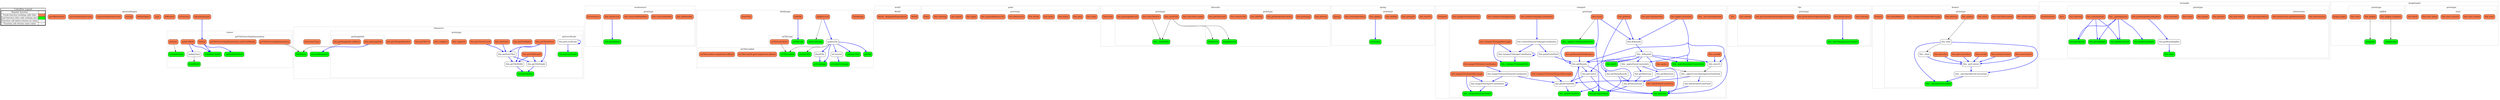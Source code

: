 digraph G {
concentrate = true;
			subgraph legend{
			rank = min;
			label = "legend";
			Legend [shape=none, margin=0, label = <
				<table cellspacing="0" cellpadding="0" border="1"><tr><td>Code2flow Legend</td></tr><tr><td>
				<table cellspacing="0">
				<tr><td>Regular function</td><td width="50px"></td></tr>
				<tr><td>Trunk function (nothing calls this)</td><td bgcolor='coral'></td></tr>
				<tr><td>Leaf function (this calls nothing else)</td><td bgcolor='green'></td></tr>
				<tr><td>Function call which returns no value</td><td>&#8594;</td></tr>
				<tr><td>Function call returns some value</td><td><font color='blue'>&#8594;</font></td></tr>
				</table></td></tr></table>
				>];}
node2 [splines=ortho shape = "rect" style = "rounded,filled" fillcolor = "coral" label = "OpenSeadragon" ];
node6 [splines=ortho shape = "rect" style = "rounded,filled" fillcolor = "coral" label = "isFunction" ];
node8 [splines=ortho shape = "rect" style = "rounded,filled" fillcolor = "coral" label = "isWindow" ];
node10 [splines=ortho shape = "rect" style = "rounded,filled" fillcolor = "coral" label = "type" ];
node12 [splines=ortho shape = "rect" style = "rounded,filled" fillcolor = "coral" label = "isPlainObject" ];
node18 [splines=ortho shape = "rect" style = "rounded,filled" fillcolor = "coral" label = "extend" ];
node21 [splines=ortho shape = "rect" style = "rounded,filled" fillcolor = "coral" label = "requestAnimationFrame" ];
node23 [splines=ortho shape = "rect" style = "rounded,filled" fillcolor = "coral" label = "cancelAnimationFrame" ];
node26 [splines=ortho shape = "rect" style = "rounded,filled" fillcolor = "coral" label = "getOffsetParent" ];
node35 [splines=ortho shape = "rect" style = "rounded,filled" fillcolor = "coral" label = "EventSource" ];
node38 [splines=ortho shape = "rect" style = "rounded,filled" fillcolor = "coral" label = "this.addHandler" ];
node40 [splines=ortho shape = "rect" style = "rounded,filled" fillcolor = "coral" label = "this.removeHandler" ];
node42 [splines=ortho shape = "rect" style = "rounded,filled" fillcolor = "coral" label = "this.removeAllHandlers" ];
node44 [splines=ortho shape = "rect" style = "rounded,filled" fillcolor = "green" label = "this.getHandler" ];
node46 [splines=ortho shape = "rect" style = "rounded,filled" fillcolor = "coral" label = "this.raiseEvent" ];
node52 [splines=ortho shape = "rect" style = "rounded,filled" fillcolor = "coral" label = "TiledImage" ];
node54 [splines=ortho shape = "rect" style = "rounded,filled" fillcolor = "coral" label = "updateLevel" ];
node56 [splines=ortho shape = "rect" style = "rounded" label = "updateTile" ];
node58 [splines=ortho shape = "rect" style = "rounded,filled" fillcolor = "green" label = "getTile" ];
node60 [splines=ortho shape = "rect" style = "rounded,filled" fillcolor = "coral" label = "loadTile" ];
node64 [splines=ortho shape = "rect" style = "rounded,filled" fillcolor = "green" label = "onTileLoad" ];
node63 [splines=ortho shape = "rect" style = "rounded,filled" fillcolor = "coral" label = "onTileLoad.finish" ];
node70 [splines=ortho shape = "rect" style = "rounded,filled" fillcolor = "green" label = "setTileLoaded" ];
node67 [splines=ortho shape = "rect" style = "rounded,filled" fillcolor = "coral" label = "setTileLoaded.getCompletionCallback" ];
node69 [splines=ortho shape = "rect" style = "rounded,filled" fillcolor = "coral" label = "setTileLoaded.completionCallback" ];
node72 [splines=ortho shape = "rect" style = "rounded,filled" fillcolor = "green" label = "positionTile" ];
node74 [splines=ortho shape = "rect" style = "rounded" label = "blendTile" ];
node76 [splines=ortho shape = "rect" style = "rounded,filled" fillcolor = "green" label = "providesCoverage" ];
node78 [splines=ortho shape = "rect" style = "rounded" label = "isCovered" ];
node80 [splines=ortho shape = "rect" style = "rounded,filled" fillcolor = "green" label = "setCoverage" ];
node82 [splines=ortho shape = "rect" style = "rounded,filled" fillcolor = "green" label = "resetCoverage" ];
node84 [splines=ortho shape = "rect" style = "rounded,filled" fillcolor = "green" label = "compareTiles" ];
node86 [splines=ortho shape = "rect" style = "rounded,filled" fillcolor = "coral" label = "drawTiles" ];
node97 [splines=ortho shape = "rect" style = "rounded,filled" fillcolor = "coral" label = "Viewer" ];
node99 [splines=ortho shape = "rect" style = "rounded,filled" fillcolor = "green" label = "_getSafeElemSize" ];
node105 [splines=ortho shape = "rect" style = "rounded,filled" fillcolor = "coral" label = "getTileSourceImplementation" ];
node102 [splines=ortho shape = "rect" style = "rounded,filled" fillcolor = "coral" label = "getTileSourceImplementation.waitUntilReady" ];
node109 [splines=ortho shape = "rect" style = "rounded,filled" fillcolor = "green" label = "scheduleUpdate" ];
node111 [splines=ortho shape = "rect" style = "rounded,filled" fillcolor = "coral" label = "updateMulti" ];
node113 [splines=ortho shape = "rect" style = "rounded" label = "updateOnce" ];
node115 [splines=ortho shape = "rect" style = "rounded,filled" fillcolor = "green" label = "drawWorld" ];
node117 [splines=ortho shape = "rect" style = "rounded,filled" fillcolor = "green" label = "scheduleZoom" ];
node119 [splines=ortho shape = "rect" style = "rounded,filled" fillcolor = "coral" label = "doZoom" ];
node127 [splines=ortho shape = "rect" style = "rounded,filled" fillcolor = "coral" label = "World" ];
node126 [splines=ortho shape = "rect" style = "rounded,filled" fillcolor = "coral" label = "World._delegatedFigureSizes" ];
node133 [splines=ortho shape = "rect" style = "rounded,filled" fillcolor = "coral" label = "Point" ];
node136 [splines=ortho shape = "rect" style = "rounded,filled" fillcolor = "coral" label = "this.clone" ];
node138 [splines=ortho shape = "rect" style = "rounded,filled" fillcolor = "coral" label = "this.plus" ];
node140 [splines=ortho shape = "rect" style = "rounded,filled" fillcolor = "coral" label = "this.minus" ];
node142 [splines=ortho shape = "rect" style = "rounded,filled" fillcolor = "coral" label = "this.times" ];
node144 [splines=ortho shape = "rect" style = "rounded,filled" fillcolor = "coral" label = "this.divide" ];
node146 [splines=ortho shape = "rect" style = "rounded,filled" fillcolor = "coral" label = "this.distanceTo" ];
node148 [splines=ortho shape = "rect" style = "rounded,filled" fillcolor = "coral" label = "this.squaredDistanceTo" ];
node150 [splines=ortho shape = "rect" style = "rounded,filled" fillcolor = "coral" label = "this.apply" ];
node152 [splines=ortho shape = "rect" style = "rounded,filled" fillcolor = "coral" label = "this.equals" ];
node154 [splines=ortho shape = "rect" style = "rounded,filled" fillcolor = "coral" label = "this.toString" ];
node177 [splines=ortho shape = "rect" style = "rounded,filled" fillcolor = "coral" label = "TileCache" ];
node160 [splines=ortho shape = "rect" style = "rounded,filled" fillcolor = "green" label = "TileRecord" ];
node162 [splines=ortho shape = "rect" style = "rounded,filled" fillcolor = "green" label = "ImageRecord" ];
node165 [splines=ortho shape = "rect" style = "rounded,filled" fillcolor = "coral" label = "this.destroy" ];
node167 [splines=ortho shape = "rect" style = "rounded,filled" fillcolor = "coral" label = "this.getImage" ];
node169 [splines=ortho shape = "rect" style = "rounded,filled" fillcolor = "coral" label = "this.getRenderedContext" ];
node171 [splines=ortho shape = "rect" style = "rounded,filled" fillcolor = "coral" label = "this.addTile" ];
node173 [splines=ortho shape = "rect" style = "rounded,filled" fillcolor = "coral" label = "this.removeTile" ];
node175 [splines=ortho shape = "rect" style = "rounded,filled" fillcolor = "coral" label = "this.getTileCount" ];
node180 [splines=ortho shape = "rect" style = "rounded,filled" fillcolor = "coral" label = "this.numTilesLoaded" ];
node182 [splines=ortho shape = "rect" style = "rounded,filled" fillcolor = "coral" label = "this.cacheTile" ];
node184 [splines=ortho shape = "rect" style = "rounded,filled" fillcolor = "coral" label = "this.clearTilesFor" ];
node186 [splines=ortho shape = "rect" style = "rounded,filled" fillcolor = "coral" label = "this.getImageRecord" ];
node188 [splines=ortho shape = "rect" style = "rounded,filled" fillcolor = "green" label = "this._unloadTile" ];
node194 [splines=ortho shape = "rect" style = "rounded,filled" fillcolor = "green" label = "TileSource" ];
node197 [splines=ortho shape = "rect" style = "rounded,filled" fillcolor = "green" label = "this.getTileSize" ];
node199 [splines=ortho shape = "rect" style = "rounded" label = "this.getTileWidth" ];
node201 [splines=ortho shape = "rect" style = "rounded" label = "this.getTileHeight" ];
node206 [splines=ortho shape = "rect" style = "rounded" label = "this.getLevelScale" ];
node205 [splines=ortho shape = "rect" style = "rounded,filled" fillcolor = "green" label = "this.getLevelScale" ];
node208 [splines=ortho shape = "rect" style = "rounded" label = "this.getNumTiles" ];
node210 [splines=ortho shape = "rect" style = "rounded,filled" fillcolor = "coral" label = "this.getPixelRatio" ];
node212 [splines=ortho shape = "rect" style = "rounded,filled" fillcolor = "coral" label = "this.getClosestLevel" ];
node214 [splines=ortho shape = "rect" style = "rounded,filled" fillcolor = "coral" label = "this.getTileAtPoint" ];
node216 [splines=ortho shape = "rect" style = "rounded,filled" fillcolor = "coral" label = "this.getTileBounds" ];
node220 [splines=ortho shape = "rect" style = "rounded,filled" fillcolor = "coral" label = "this.getImageInfo" ];
node219 [splines=ortho shape = "rect" style = "rounded,filled" fillcolor = "coral" label = "this.getImageInfo.callback" ];
node222 [splines=ortho shape = "rect" style = "rounded,filled" fillcolor = "coral" label = "this.supports" ];
node224 [splines=ortho shape = "rect" style = "rounded,filled" fillcolor = "coral" label = "this.configure" ];
node226 [splines=ortho shape = "rect" style = "rounded,filled" fillcolor = "coral" label = "this.getTileUrl" ];
node228 [splines=ortho shape = "rect" style = "rounded,filled" fillcolor = "coral" label = "this.getTileAjaxHeaders" ];
node230 [splines=ortho shape = "rect" style = "rounded,filled" fillcolor = "coral" label = "this.tileExists" ];
node232 [splines=ortho shape = "rect" style = "rounded,filled" fillcolor = "green" label = "processResponse" ];
node234 [splines=ortho shape = "rect" style = "rounded,filled" fillcolor = "coral" label = "determineType" ];
node243 [splines=ortho shape = "rect" style = "rounded,filled" fillcolor = "coral" label = "Spring" ];
node246 [splines=ortho shape = "rect" style = "rounded,filled" fillcolor = "coral" label = "this.resetTo" ];
node248 [splines=ortho shape = "rect" style = "rounded,filled" fillcolor = "coral" label = "this.springTo" ];
node250 [splines=ortho shape = "rect" style = "rounded,filled" fillcolor = "coral" label = "this.shiftBy" ];
node252 [splines=ortho shape = "rect" style = "rounded,filled" fillcolor = "coral" label = "this.update" ];
node254 [splines=ortho shape = "rect" style = "rounded,filled" fillcolor = "coral" label = "this.isAtTargetValue" ];
node256 [splines=ortho shape = "rect" style = "rounded,filled" fillcolor = "green" label = "transform" ];
node262 [splines=ortho shape = "rect" style = "rounded,filled" fillcolor = "coral" label = "Viewport" ];
node265 [splines=ortho shape = "rect" style = "rounded,filled" fillcolor = "coral" label = "this._setContentBounds" ];
node267 [splines=ortho shape = "rect" style = "rounded" label = "this.getHomeZoom" ];
node269 [splines=ortho shape = "rect" style = "rounded" label = "this.getHomeBounds" ];
node271 [splines=ortho shape = "rect" style = "rounded,filled" fillcolor = "coral" label = "this.goHome" ];
node273 [splines=ortho shape = "rect" style = "rounded" label = "this.getMinZoom" ];
node275 [splines=ortho shape = "rect" style = "rounded" label = "this.getMaxZoom" ];
node277 [splines=ortho shape = "rect" style = "rounded,filled" fillcolor = "green" label = "this.getAspectRatio" ];
node279 [splines=ortho shape = "rect" style = "rounded,filled" fillcolor = "coral" label = "this.getContainerSize" ];
node281 [splines=ortho shape = "rect" style = "rounded" label = "this.getBounds" ];
node283 [splines=ortho shape = "rect" style = "rounded,filled" fillcolor = "coral" label = "this.getBoundsWithMargins" ];
node285 [splines=ortho shape = "rect" style = "rounded" label = "this.getCenter" ];
node287 [splines=ortho shape = "rect" style = "rounded,filled" fillcolor = "green" label = "this.getZoom" ];
node289 [splines=ortho shape = "rect" style = "rounded" label = "this._applyZoomConstraints" ];
node291 [splines=ortho shape = "rect" style = "rounded,filled" fillcolor = "green" label = "this._applyBoundaryConstraints" ];
node293 [splines=ortho shape = "rect" style = "rounded,filled" fillcolor = "coral" label = "this.applyConstraints" ];
node295 [splines=ortho shape = "rect" style = "rounded" label = "this._fitBounds" ];
node297 [splines=ortho shape = "rect" style = "rounded" label = "this.fitBounds" ];
node299 [splines=ortho shape = "rect" style = "rounded,filled" fillcolor = "green" label = "this.panTo" ];
node301 [splines=ortho shape = "rect" style = "rounded,filled" fillcolor = "coral" label = "this.zoomBy" ];
node303 [splines=ortho shape = "rect" style = "rounded" label = "this.zoomTo" ];
node305 [splines=ortho shape = "rect" style = "rounded,filled" fillcolor = "coral" label = "this.resize" ];
node307 [splines=ortho shape = "rect" style = "rounded,filled" fillcolor = "green" label = "this._updateContainerInnerSize" ];
node311 [splines=ortho shape = "rect" style = "rounded,filled" fillcolor = "coral" label = "this.update" ];
node313 [splines=ortho shape = "rect" style = "rounded" label = "this._adjustCenterSpringsForZoomPoint" ];
node315 [splines=ortho shape = "rect" style = "rounded,filled" fillcolor = "coral" label = "this.deltaPixelsFromPoints" ];
node317 [splines=ortho shape = "rect" style = "rounded" label = "this.deltaPointsFromPixels" ];
node319 [splines=ortho shape = "rect" style = "rounded" label = "this.pixelFromPoint" ];
node321 [splines=ortho shape = "rect" style = "rounded,filled" fillcolor = "green" label = "this._pixelFromPoint" ];
node323 [splines=ortho shape = "rect" style = "rounded" label = "this.pointFromPixel" ];
node325 [splines=ortho shape = "rect" style = "rounded,filled" fillcolor = "green" label = "this._viewportToImageDelta" ];
node327 [splines=ortho shape = "rect" style = "rounded" label = "this.viewportToImageCoordinates" ];
node329 [splines=ortho shape = "rect" style = "rounded,filled" fillcolor = "green" label = "this._imageToViewportDelta" ];
node331 [splines=ortho shape = "rect" style = "rounded" label = "this.imageToViewportCoordinates" ];
node333 [splines=ortho shape = "rect" style = "rounded,filled" fillcolor = "coral" label = "this.imageToViewportRectangle" ];
node335 [splines=ortho shape = "rect" style = "rounded,filled" fillcolor = "coral" label = "this.viewportToImageRectangle" ];
node337 [splines=ortho shape = "rect" style = "rounded" label = "this.viewerElementToImageCoordinates" ];
node339 [splines=ortho shape = "rect" style = "rounded" label = "this.imageToViewerElementCoordinates" ];
node341 [splines=ortho shape = "rect" style = "rounded,filled" fillcolor = "coral" label = "this.windowToImageCoordinates" ];
node343 [splines=ortho shape = "rect" style = "rounded,filled" fillcolor = "coral" label = "this.imageToWindowCoordinates" ];
node345 [splines=ortho shape = "rect" style = "rounded,filled" fillcolor = "coral" label = "this.viewportToViewerElementRectangle" ];
node347 [splines=ortho shape = "rect" style = "rounded,filled" fillcolor = "coral" label = "this.viewportToImageZoom" ];
node349 [splines=ortho shape = "rect" style = "rounded,filled" fillcolor = "coral" label = "this.imageToViewportZoom" ];
node355 [splines=ortho shape = "rect" style = "rounded,filled" fillcolor = "coral" label = "Tile" ];
node358 [splines=ortho shape = "rect" style = "rounded,filled" fillcolor = "coral" label = "this.toString" ];
node360 [splines=ortho shape = "rect" style = "rounded,filled" fillcolor = "green" label = "this._hasTransparencyChannel" ];
node362 [splines=ortho shape = "rect" style = "rounded,filled" fillcolor = "coral" label = "this.drawCanvas" ];
node364 [splines=ortho shape = "rect" style = "rounded,filled" fillcolor = "coral" label = "this.getScaleForEdgeSmoothing" ];
node368 [splines=ortho shape = "rect" style = "rounded,filled" fillcolor = "coral" label = "this.getTranslationForEdgeSmoothing" ];
node370 [splines=ortho shape = "rect" style = "rounded,filled" fillcolor = "coral" label = "this.unload" ];
node376 [splines=ortho shape = "rect" style = "rounded,filled" fillcolor = "coral" label = "Drawer" ];
node379 [splines=ortho shape = "rect" style = "rounded,filled" fillcolor = "coral" label = "this.needsUpdate" ];
node381 [splines=ortho shape = "rect" style = "rounded,filled" fillcolor = "coral" label = "this.numTilesLoaded" ];
node383 [splines=ortho shape = "rect" style = "rounded,filled" fillcolor = "coral" label = "this.reset" ];
node385 [splines=ortho shape = "rect" style = "rounded,filled" fillcolor = "coral" label = "this.update" ];
node387 [splines=ortho shape = "rect" style = "rounded,filled" fillcolor = "coral" label = "this.destroy" ];
node389 [splines=ortho shape = "rect" style = "rounded" label = "this.clear" ];
node391 [splines=ortho shape = "rect" style = "rounded" label = "this._clear" ];
node393 [splines=ortho shape = "rect" style = "rounded,filled" fillcolor = "coral" label = "this.viewportToDrawerRectangle" ];
node395 [splines=ortho shape = "rect" style = "rounded,filled" fillcolor = "coral" label = "this.drawTile" ];
node397 [splines=ortho shape = "rect" style = "rounded" label = "this._getContext" ];
node399 [splines=ortho shape = "rect" style = "rounded,filled" fillcolor = "coral" label = "this.saveContext" ];
node401 [splines=ortho shape = "rect" style = "rounded,filled" fillcolor = "coral" label = "this.restoreContext" ];
node403 [splines=ortho shape = "rect" style = "rounded,filled" fillcolor = "coral" label = "this.setClip" ];
node405 [splines=ortho shape = "rect" style = "rounded,filled" fillcolor = "coral" label = "this.blendSketch" ];
node407 [splines=ortho shape = "rect" style = "rounded,filled" fillcolor = "coral" label = "this.getCanvasSize" ];
node409 [splines=ortho shape = "rect" style = "rounded,filled" fillcolor = "green" label = "this._calculateCanvasSize" ];
node411 [splines=ortho shape = "rect" style = "rounded" label = "this._calculateSketchCanvasSize" ];
node417 [splines=ortho shape = "rect" style = "rounded,filled" fillcolor = "coral" label = "Rect" ];
node419 [splines=ortho shape = "rect" style = "rounded,filled" fillcolor = "coral" label = "fromSummits" ];
node422 [splines=ortho shape = "rect" style = "rounded,filled" fillcolor = "green" label = "this.clone" ];
node424 [splines=ortho shape = "rect" style = "rounded,filled" fillcolor = "coral" label = "this.getAspectRatio" ];
node426 [splines=ortho shape = "rect" style = "rounded,filled" fillcolor = "green" label = "this.getTopLeft" ];
node428 [splines=ortho shape = "rect" style = "rounded,filled" fillcolor = "green" label = "this.getBottomRight" ];
node430 [splines=ortho shape = "rect" style = "rounded,filled" fillcolor = "green" label = "this.getTopRight" ];
node432 [splines=ortho shape = "rect" style = "rounded,filled" fillcolor = "green" label = "this.getBottomLeft" ];
node434 [splines=ortho shape = "rect" style = "rounded,filled" fillcolor = "coral" label = "this.getCenter" ];
node436 [splines=ortho shape = "rect" style = "rounded,filled" fillcolor = "coral" label = "this.getSize" ];
node438 [splines=ortho shape = "rect" style = "rounded,filled" fillcolor = "coral" label = "this.equals" ];
node440 [splines=ortho shape = "rect" style = "rounded,filled" fillcolor = "coral" label = "this.times" ];
node442 [splines=ortho shape = "rect" style = "rounded,filled" fillcolor = "coral" label = "this.translate" ];
node446 [splines=ortho shape = "rect" style = "rounded,filled" fillcolor = "coral" label = "this.intersection" ];
node445 [splines=ortho shape = "rect" style = "rounded,filled" fillcolor = "coral" label = "this.intersection.getIntersection" ];
node448 [splines=ortho shape = "rect" style = "rounded,filled" fillcolor = "coral" label = "this._getSegments" ];
node450 [splines=ortho shape = "rect" style = "rounded" label = "this.getBoundingBox" ];
node452 [splines=ortho shape = "rect" style = "rounded,filled" fillcolor = "coral" label = "this.getIntegerBoundingBox" ];
node454 [splines=ortho shape = "rect" style = "rounded,filled" fillcolor = "coral" label = "this.containsPoint" ];
node456 [splines=ortho shape = "rect" style = "rounded,filled" fillcolor = "coral" label = "this.toString" ];
node477 [splines=ortho shape = "rect" style = "rounded,filled" fillcolor = "coral" label = "ImageLoader" ];
node462 [splines=ortho shape = "rect" style = "rounded,filled" fillcolor = "green" label = "ImageJob" ];
node473 [splines=ortho shape = "rect" style = "rounded,filled" fillcolor = "coral" label = "this.start" ];
node466 [splines=ortho shape = "rect" style = "rounded,filled" fillcolor = "coral" label = "this.start.onload" ];
node468 [splines=ortho shape = "rect" style = "rounded,filled" fillcolor = "coral" label = "this.start.onerror" ];
node472 [splines=ortho shape = "rect" style = "rounded,filled" fillcolor = "coral" label = "this.start.abort" ];
node475 [splines=ortho shape = "rect" style = "rounded,filled" fillcolor = "coral" label = "this.finish" ];
node483 [splines=ortho shape = "rect" style = "rounded,filled" fillcolor = "coral" label = "this.addJob" ];
node481 [splines=ortho shape = "rect" style = "rounded,filled" fillcolor = "coral" label = "this.addJob.complete" ];
node485 [splines=ortho shape = "rect" style = "rounded,filled" fillcolor = "coral" label = "this.clear" ];
node487 [splines=ortho shape = "rect" style = "rounded,filled" fillcolor = "green" label = "completeJob" ];
node46 -> node44 [color="blue" penwidth="2"];
node54 -> node56 [color="blue" penwidth="2"];
node54 -> node82;
node56 -> node58 [color="blue" penwidth="2"];
node56 -> node70;
node56 -> node72;
node56 -> node74 [color="blue" penwidth="2"];
node56 -> node78 [color="blue" penwidth="2"];
node56 -> node80 [color="blue" penwidth="2"];
node56 -> node84 [color="blue" penwidth="2"];
node60 -> node64 [color="blue" penwidth="2"];
node63 -> node70;
node74 -> node80 [color="blue" penwidth="2"];
node78 -> node76 [color="blue" penwidth="2"];
node97 -> node99 [color="blue" penwidth="2"];
node97 -> node109 [color="blue" penwidth="2"];
node105 -> node194;
node111 -> node109 [color="blue" penwidth="2"];
node111 -> node113 [color="blue" penwidth="2"];
node113 -> node115;
node119 -> node117;
node182 -> node160;
node182 -> node162;
node182 -> node188;
node184 -> node188;
node199 -> node197 [color="blue" penwidth="2"];
node201 -> node197 [color="blue" penwidth="2"];
node206 -> node206 [color="blue" penwidth="2"];
node206 -> node205 [color="blue" penwidth="2"];
node208 -> node199 [color="blue" penwidth="2"];
node208 -> node201 [color="blue" penwidth="2"];
node212 -> node208 [color="blue" penwidth="2"];
node214 -> node199 [color="blue" penwidth="2"];
node214 -> node201 [color="blue" penwidth="2"];
node214 -> node208 [color="blue" penwidth="2"];
node216 -> node199 [color="blue" penwidth="2"];
node216 -> node201 [color="blue" penwidth="2"];
node220 -> node232 [color="blue" penwidth="2"];
node219 -> node194;
node230 -> node208 [color="blue" penwidth="2"];
node252 -> node256 [color="blue" penwidth="2"];
node267 -> node277 [color="blue" penwidth="2"];
node269 -> node267 [color="blue" penwidth="2"];
node269 -> node277 [color="blue" penwidth="2"];
node271 -> node269 [color="blue" penwidth="2"];
node271 -> node297 [color="blue" penwidth="2"];
node273 -> node267 [color="blue" penwidth="2"];
node275 -> node267 [color="blue" penwidth="2"];
node281 -> node277 [color="blue" penwidth="2"];
node281 -> node285 [color="blue" penwidth="2"];
node281 -> node287 [color="blue" penwidth="2"];
node283 -> node281 [color="blue" penwidth="2"];
node285 -> node277 [color="blue" penwidth="2"];
node285 -> node287 [color="blue" penwidth="2"];
node285 -> node319 [color="blue" penwidth="2"];
node285 -> node321 [color="blue" penwidth="2"];
node289 -> node273 [color="blue" penwidth="2"];
node289 -> node275 [color="blue" penwidth="2"];
node293 -> node281 [color="blue" penwidth="2"];
node293 -> node287 [color="blue" penwidth="2"];
node293 -> node289 [color="blue" penwidth="2"];
node293 -> node291 [color="blue" penwidth="2"];
node293 -> node297 [color="blue" penwidth="2"];
node293 -> node303 [color="blue" penwidth="2"];
node295 -> node277 [color="blue" penwidth="2"];
node295 -> node281 [color="blue" penwidth="2"];
node295 -> node285 [color="blue" penwidth="2"];
node295 -> node287 [color="blue" penwidth="2"];
node295 -> node289 [color="blue" penwidth="2"];
node295 -> node291 [color="blue" penwidth="2"];
node295 -> node299 [color="blue" penwidth="2"];
node295 -> node303 [color="blue" penwidth="2"];
node297 -> node295 [color="blue" penwidth="2"];
node301 -> node303 [color="blue" penwidth="2"];
node303 -> node313;
node305 -> node277 [color="blue" penwidth="2"];
node305 -> node281 [color="blue" penwidth="2"];
node305 -> node297 [color="blue" penwidth="2"];
node305 -> node307;
node311 -> node313;
node313 -> node317 [color="blue" penwidth="2"];
node313 -> node319 [color="blue" penwidth="2"];
node315 -> node287 [color="blue" penwidth="2"];
node317 -> node287 [color="blue" penwidth="2"];
node319 -> node281 [color="blue" penwidth="2"];
node319 -> node321 [color="blue" penwidth="2"];
node323 -> node281 [color="blue" penwidth="2"];
node327 -> node325 [color="blue" penwidth="2"];
node327 -> node327 [color="blue" penwidth="2"];
node331 -> node329 [color="blue" penwidth="2"];
node331 -> node331 [color="blue" penwidth="2"];
node333 -> node329 [color="blue" penwidth="2"];
node333 -> node331 [color="blue" penwidth="2"];
node335 -> node325 [color="blue" penwidth="2"];
node335 -> node327 [color="blue" penwidth="2"];
node337 -> node323 [color="blue" penwidth="2"];
node337 -> node327 [color="blue" penwidth="2"];
node339 -> node319 [color="blue" penwidth="2"];
node339 -> node331 [color="blue" penwidth="2"];
node341 -> node337 [color="blue" penwidth="2"];
node343 -> node339 [color="blue" penwidth="2"];
node345 -> node319 [color="blue" penwidth="2"];
node362 -> node360 [color="blue" penwidth="2"];
node385 -> node389;
node389 -> node391;
node389 -> node409 [color="blue" penwidth="2"];
node389 -> node411 [color="blue" penwidth="2"];
node391 -> node397 [color="blue" penwidth="2"];
node395 -> node397 [color="blue" penwidth="2"];
node397 -> node411 [color="blue" penwidth="2"];
node399 -> node397 [color="blue" penwidth="2"];
node401 -> node397 [color="blue" penwidth="2"];
node403 -> node397 [color="blue" penwidth="2"];
node407 -> node397 [color="blue" penwidth="2"];
node411 -> node409 [color="blue" penwidth="2"];
node448 -> node426 [color="blue" penwidth="2"];
node448 -> node428 [color="blue" penwidth="2"];
node448 -> node430 [color="blue" penwidth="2"];
node448 -> node432 [color="blue" penwidth="2"];
node450 -> node422 [color="blue" penwidth="2"];
node452 -> node450 [color="blue" penwidth="2"];
node454 -> node426 [color="blue" penwidth="2"];
node454 -> node430 [color="blue" penwidth="2"];
node454 -> node432 [color="blue" penwidth="2"];
node483 -> node462;
node481 -> node487;
node2 -> node97 [color="blue" penwidth="2"];
subgraph clusteropenseadragon0{
node2 node6 node8 node10 node12 node18 node21 node23 node26 node2 node6 node8 node10 node12 node18 node21 node23 node26 ;
label="openseadragon";
style=filled;
color=black;
graph[style=dotted];
};
subgraph clustereventsource31{
node35 node38 node40 node42 node44 node46 node35 ;
label="eventsource";
style=filled;
color=black;
graph[style=dotted];
subgraph clusterprototype36{
node38 node40 node42 node44 node46 node38 node40 node42 node44 node46 ;
label="prototype";
style=filled;
color=black;
graph[style=dotted];
}};
subgraph clustertiledimage49{
node52 node54 node56 node58 node60 node64 node63 node70 node67 node69 node72 node74 node76 node78 node80 node82 node84 node86 node52 node54 node56 node58 node60 node72 node74 node76 node78 node80 node82 node84 node86 ;
label="tiledimage";
style=filled;
color=black;
graph[style=dotted];
subgraph clusteronTileLoad61{
node64 node63 node63 ;
label="onTileLoad";
style=filled;
color=black;
graph[style=dotted];
}subgraph clustersetTileLoaded65{
node70 node67 node69 node67 node69 ;
label="setTileLoaded";
style=filled;
color=black;
graph[style=dotted];
}};
subgraph clusterviewer89{
node97 node99 node105 node102 node109 node111 node113 node115 node117 node119 node97 node99 node109 node111 node113 node115 node117 node119 ;
label="viewer";
style=filled;
color=black;
graph[style=dotted];
subgraph clustergetTileSourceImplementation100{
node105 node102 node102 ;
label="getTileSourceImplementation";
style=filled;
color=black;
graph[style=dotted];
}};
subgraph clusterworld122{
node127 node126 ;
label="world";
style=filled;
color=black;
graph[style=dotted];
subgraph clusterWorld124{
node127 node126 node126 ;
label="World";
style=filled;
color=black;
graph[style=dotted];
}};
subgraph clusterpoint130{
node133 node136 node138 node140 node142 node144 node146 node148 node150 node152 node154 node133 ;
label="point";
style=filled;
color=black;
graph[style=dotted];
subgraph clusterprototype134{
node136 node138 node140 node142 node144 node146 node148 node150 node152 node154 node136 node138 node140 node142 node144 node146 node148 node150 node152 node154 ;
label="prototype";
style=filled;
color=black;
graph[style=dotted];
}};
subgraph clustertilecache157{
node177 node160 node162 node165 node167 node169 node171 node173 node175 node180 node182 node184 node186 node188 node177 node160 node162 ;
label="tilecache";
style=filled;
color=black;
graph[style=dotted];
subgraph clusterprototype163{
node165 node167 node169 node171 node173 node175 node165 node167 node169 node171 node173 node175 ;
label="prototype";
style=filled;
color=black;
graph[style=dotted];
}subgraph clusterprototype178{
node180 node182 node184 node186 node188 node180 node182 node184 node186 node188 ;
label="prototype";
style=filled;
color=black;
graph[style=dotted];
}};
subgraph clustertilesource191{
node194 node197 node199 node201 node206 node205 node208 node210 node212 node214 node216 node220 node219 node222 node224 node226 node228 node230 node232 node234 node194 node232 node234 ;
label="tilesource";
style=filled;
color=black;
graph[style=dotted];
subgraph clusterprototype195{
node197 node199 node201 node206 node205 node208 node210 node212 node214 node216 node220 node219 node222 node224 node226 node228 node230 node197 node199 node201 node208 node210 node212 node214 node216 node222 node224 node226 node228 node230 ;
label="prototype";
style=filled;
color=black;
graph[style=dotted];
subgraph clustergetLevelScale202{
node206 node205 node205 ;
label="getLevelScale";
style=filled;
color=black;
graph[style=dotted];
}subgraph clustergetImageInfo217{
node220 node219 node219 ;
label="getImageInfo";
style=filled;
color=black;
graph[style=dotted];
}}};
subgraph clusterspring237{
node243 node246 node248 node250 node252 node254 node256 node243 node256 ;
label="spring";
style=filled;
color=black;
graph[style=dotted];
subgraph clusterprototype244{
node246 node248 node250 node252 node254 node246 node248 node250 node252 node254 ;
label="prototype";
style=filled;
color=black;
graph[style=dotted];
}};
subgraph clusterviewport259{
node262 node265 node267 node269 node271 node273 node275 node277 node279 node281 node283 node285 node287 node289 node291 node293 node295 node297 node299 node301 node303 node305 node307 node311 node313 node315 node317 node319 node321 node323 node325 node327 node329 node331 node333 node335 node337 node339 node341 node343 node345 node347 node349 node262 ;
label="viewport";
style=filled;
color=black;
graph[style=dotted];
subgraph clusterprototype263{
node265 node267 node269 node271 node273 node275 node277 node279 node281 node283 node285 node287 node289 node291 node293 node295 node297 node299 node301 node303 node305 node307 node311 node313 node315 node317 node319 node321 node323 node325 node327 node329 node331 node333 node335 node337 node339 node341 node343 node345 node347 node349 node265 node267 node269 node271 node273 node275 node277 node279 node281 node283 node285 node287 node289 node291 node293 node295 node297 node299 node301 node303 node305 node307 node311 node313 node315 node317 node319 node321 node323 node325 node327 node329 node331 node333 node335 node337 node339 node341 node343 node345 node347 node349 ;
label="prototype";
style=filled;
color=black;
graph[style=dotted];
}};
subgraph clustertile352{
node355 node358 node360 node362 node364 node368 node370 node355 ;
label="tile";
style=filled;
color=black;
graph[style=dotted];
subgraph clusterprototype356{
node358 node360 node362 node364 node368 node370 node358 node360 node362 node364 node368 node370 ;
label="prototype";
style=filled;
color=black;
graph[style=dotted];
}};
subgraph clusterdrawer373{
node376 node379 node381 node383 node385 node387 node389 node391 node393 node395 node397 node399 node401 node403 node405 node407 node409 node411 node376 ;
label="drawer";
style=filled;
color=black;
graph[style=dotted];
subgraph clusterprototype377{
node379 node381 node383 node385 node387 node389 node391 node393 node395 node397 node399 node401 node403 node405 node407 node409 node411 node379 node381 node383 node385 node387 node389 node391 node393 node395 node397 node399 node401 node403 node405 node407 node409 node411 ;
label="prototype";
style=filled;
color=black;
graph[style=dotted];
}};
subgraph clusterrectangle414{
node417 node419 node422 node424 node426 node428 node430 node432 node434 node436 node438 node440 node442 node446 node445 node448 node450 node452 node454 node456 node417 node419 ;
label="rectangle";
style=filled;
color=black;
graph[style=dotted];
subgraph clusterprototype420{
node422 node424 node426 node428 node430 node432 node434 node436 node438 node440 node442 node446 node445 node448 node450 node452 node454 node456 node422 node424 node426 node428 node430 node432 node434 node436 node438 node440 node442 node448 node450 node452 node454 node456 ;
label="prototype";
style=filled;
color=black;
graph[style=dotted];
subgraph clusterintersection443{
node446 node445 node445 ;
label="intersection";
style=filled;
color=black;
graph[style=dotted];
}}};
subgraph clusterimageloader459{
node477 node462 node473 node466 node468 node472 node475 node483 node481 node485 node487 node477 node462 node487 ;
label="imageloader";
style=filled;
color=black;
graph[style=dotted];
subgraph clusterprototype463{
node473 node466 node468 node472 node475 node475 ;
label="prototype";
style=filled;
color=black;
graph[style=dotted];
subgraph clusterstart464{
node473 node466 node468 node472 node466 node468 node472 ;
label="start";
style=filled;
color=black;
graph[style=dotted];
}}subgraph clusterprototype478{
node483 node481 node485 node485 ;
label="prototype";
style=filled;
color=black;
graph[style=dotted];
subgraph clusteraddJob479{
node483 node481 node481 ;
label="addJob";
style=filled;
color=black;
graph[style=dotted];
}}};
}
